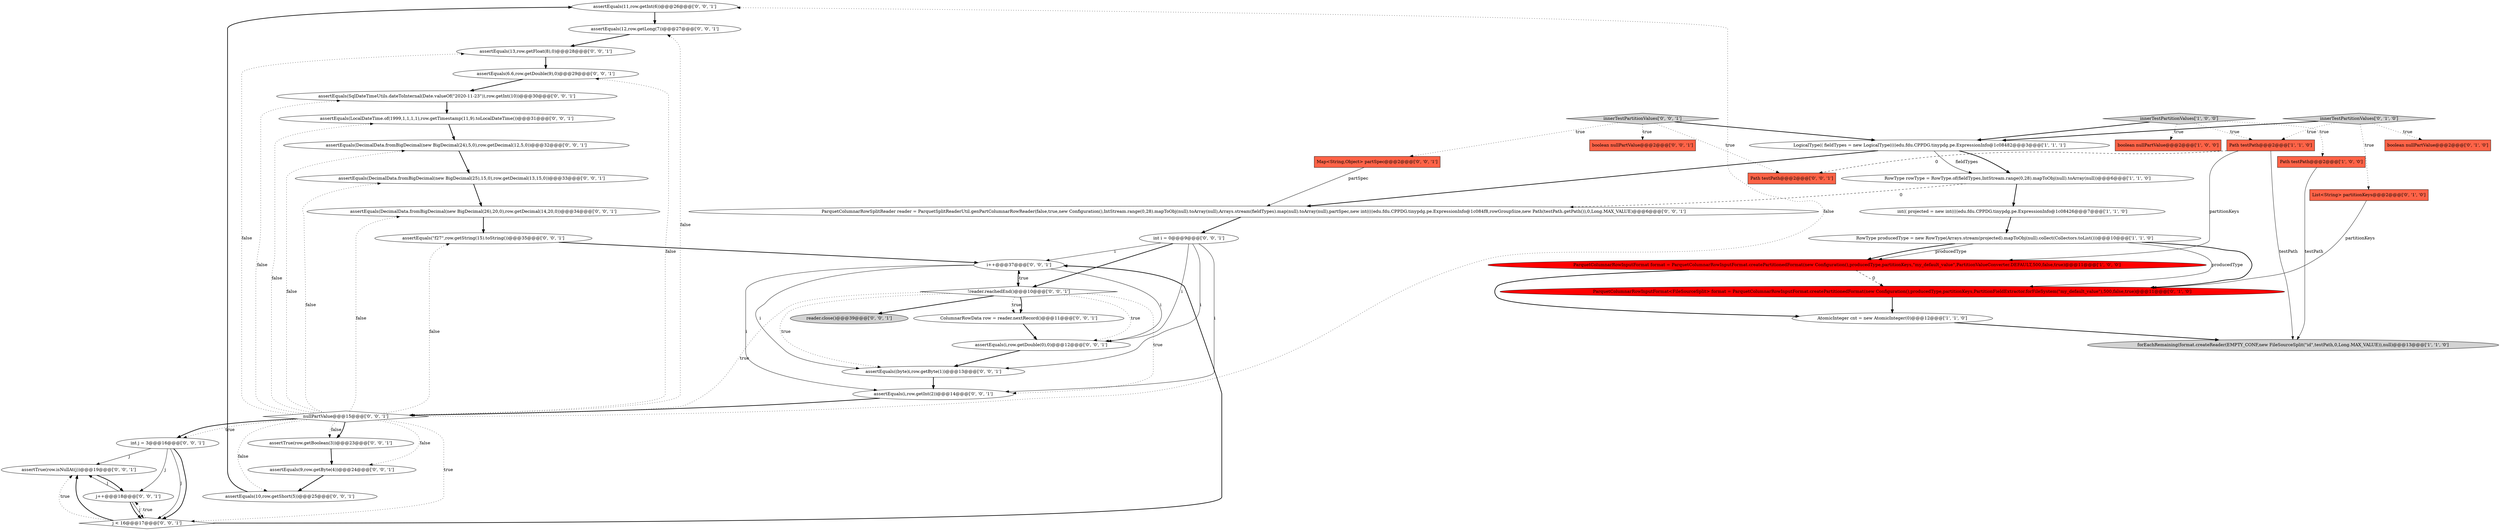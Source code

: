digraph {
18 [style = filled, label = "assertEquals(11,row.getInt(6))@@@26@@@['0', '0', '1']", fillcolor = white, shape = ellipse image = "AAA0AAABBB3BBB"];
7 [style = filled, label = "boolean nullPartValue@@@2@@@['1', '0', '0']", fillcolor = tomato, shape = box image = "AAA0AAABBB1BBB"];
30 [style = filled, label = "assertEquals(6.6,row.getDouble(9),0)@@@29@@@['0', '0', '1']", fillcolor = white, shape = ellipse image = "AAA0AAABBB3BBB"];
43 [style = filled, label = "Path testPath@@@2@@@['0', '0', '1']", fillcolor = tomato, shape = box image = "AAA0AAABBB3BBB"];
16 [style = filled, label = "assertEquals(DecimalData.fromBigDecimal(new BigDecimal(25),15,0),row.getDecimal(13,15,0))@@@33@@@['0', '0', '1']", fillcolor = white, shape = ellipse image = "AAA0AAABBB3BBB"];
38 [style = filled, label = "assertTrue(row.isNullAt(j))@@@19@@@['0', '0', '1']", fillcolor = white, shape = ellipse image = "AAA0AAABBB3BBB"];
3 [style = filled, label = "RowType rowType = RowType.of(fieldTypes,IntStream.range(0,28).mapToObj(null).toArray(null))@@@6@@@['1', '1', '0']", fillcolor = white, shape = ellipse image = "AAA0AAABBB1BBB"];
15 [style = filled, label = "assertEquals(DecimalData.fromBigDecimal(new BigDecimal(26),20,0),row.getDecimal(14,20,0))@@@34@@@['0', '0', '1']", fillcolor = white, shape = ellipse image = "AAA0AAABBB3BBB"];
25 [style = filled, label = "assertEquals(LocalDateTime.of(1999,1,1,1,1),row.getTimestamp(11,9).toLocalDateTime())@@@31@@@['0', '0', '1']", fillcolor = white, shape = ellipse image = "AAA0AAABBB3BBB"];
34 [style = filled, label = "assertEquals(i,row.getInt(2))@@@14@@@['0', '0', '1']", fillcolor = white, shape = ellipse image = "AAA0AAABBB3BBB"];
2 [style = filled, label = "forEachRemaining(format.createReader(EMPTY_CONF,new FileSourceSplit(\"id\",testPath,0,Long.MAX_VALUE)),null)@@@13@@@['1', '1', '0']", fillcolor = lightgray, shape = ellipse image = "AAA0AAABBB1BBB"];
5 [style = filled, label = "innerTestPartitionValues['1', '0', '0']", fillcolor = lightgray, shape = diamond image = "AAA0AAABBB1BBB"];
31 [style = filled, label = "i++@@@37@@@['0', '0', '1']", fillcolor = white, shape = ellipse image = "AAA0AAABBB3BBB"];
41 [style = filled, label = "reader.close()@@@39@@@['0', '0', '1']", fillcolor = lightgray, shape = ellipse image = "AAA0AAABBB3BBB"];
10 [style = filled, label = "AtomicInteger cnt = new AtomicInteger(0)@@@12@@@['1', '1', '0']", fillcolor = white, shape = ellipse image = "AAA0AAABBB1BBB"];
40 [style = filled, label = "assertEquals(\"f27\",row.getString(15).toString())@@@35@@@['0', '0', '1']", fillcolor = white, shape = ellipse image = "AAA0AAABBB3BBB"];
42 [style = filled, label = "innerTestPartitionValues['0', '0', '1']", fillcolor = lightgray, shape = diamond image = "AAA0AAABBB3BBB"];
28 [style = filled, label = "nullPartValue@@@15@@@['0', '0', '1']", fillcolor = white, shape = diamond image = "AAA0AAABBB3BBB"];
26 [style = filled, label = "j < 16@@@17@@@['0', '0', '1']", fillcolor = white, shape = diamond image = "AAA0AAABBB3BBB"];
9 [style = filled, label = "Path testPath@@@2@@@['1', '1', '0']", fillcolor = tomato, shape = box image = "AAA0AAABBB1BBB"];
37 [style = filled, label = "ColumnarRowData row = reader.nextRecord()@@@11@@@['0', '0', '1']", fillcolor = white, shape = ellipse image = "AAA0AAABBB3BBB"];
17 [style = filled, label = "assertEquals(SqlDateTimeUtils.dateToInternal(Date.valueOf(\"2020-11-23\")),row.getInt(10))@@@30@@@['0', '0', '1']", fillcolor = white, shape = ellipse image = "AAA0AAABBB3BBB"];
32 [style = filled, label = "assertTrue(row.getBoolean(3))@@@23@@@['0', '0', '1']", fillcolor = white, shape = ellipse image = "AAA0AAABBB3BBB"];
6 [style = filled, label = "Path testPath@@@2@@@['1', '0', '0']", fillcolor = tomato, shape = box image = "AAA0AAABBB1BBB"];
11 [style = filled, label = "List<String> partitionKeys@@@2@@@['0', '1', '0']", fillcolor = tomato, shape = box image = "AAA0AAABBB2BBB"];
20 [style = filled, label = "int i = 0@@@9@@@['0', '0', '1']", fillcolor = white, shape = ellipse image = "AAA0AAABBB3BBB"];
44 [style = filled, label = "int j = 3@@@16@@@['0', '0', '1']", fillcolor = white, shape = ellipse image = "AAA0AAABBB3BBB"];
24 [style = filled, label = "ParquetColumnarRowSplitReader reader = ParquetSplitReaderUtil.genPartColumnarRowReader(false,true,new Configuration(),IntStream.range(0,28).mapToObj(null).toArray(null),Arrays.stream(fieldTypes).map(null).toArray(null),partSpec,new int((((edu.fdu.CPPDG.tinypdg.pe.ExpressionInfo@1c084f8,rowGroupSize,new Path(testPath.getPath()),0,Long.MAX_VALUE)@@@6@@@['0', '0', '1']", fillcolor = white, shape = ellipse image = "AAA0AAABBB3BBB"];
14 [style = filled, label = "innerTestPartitionValues['0', '1', '0']", fillcolor = lightgray, shape = diamond image = "AAA0AAABBB2BBB"];
33 [style = filled, label = "assertEquals(i,row.getDouble(0),0)@@@12@@@['0', '0', '1']", fillcolor = white, shape = ellipse image = "AAA0AAABBB3BBB"];
19 [style = filled, label = "!reader.reachedEnd()@@@10@@@['0', '0', '1']", fillcolor = white, shape = diamond image = "AAA0AAABBB3BBB"];
4 [style = filled, label = "int(( projected = new int((((edu.fdu.CPPDG.tinypdg.pe.ExpressionInfo@1c08426@@@7@@@['1', '1', '0']", fillcolor = white, shape = ellipse image = "AAA0AAABBB1BBB"];
1 [style = filled, label = "ParquetColumnarRowInputFormat format = ParquetColumnarRowInputFormat.createPartitionedFormat(new Configuration(),producedType,partitionKeys,\"my_default_value\",PartitionValueConverter.DEFAULT,500,false,true)@@@11@@@['1', '0', '0']", fillcolor = red, shape = ellipse image = "AAA1AAABBB1BBB"];
12 [style = filled, label = "boolean nullPartValue@@@2@@@['0', '1', '0']", fillcolor = tomato, shape = box image = "AAA0AAABBB2BBB"];
22 [style = filled, label = "assertEquals(13,row.getFloat(8),0)@@@28@@@['0', '0', '1']", fillcolor = white, shape = ellipse image = "AAA0AAABBB3BBB"];
35 [style = filled, label = "assertEquals(9,row.getByte(4))@@@24@@@['0', '0', '1']", fillcolor = white, shape = ellipse image = "AAA0AAABBB3BBB"];
8 [style = filled, label = "LogicalType(( fieldTypes = new LogicalType((((edu.fdu.CPPDG.tinypdg.pe.ExpressionInfo@1c08482@@@3@@@['1', '1', '1']", fillcolor = white, shape = ellipse image = "AAA0AAABBB1BBB"];
0 [style = filled, label = "RowType producedType = new RowType(Arrays.stream(projected).mapToObj(null).collect(Collectors.toList()))@@@10@@@['1', '1', '0']", fillcolor = white, shape = ellipse image = "AAA0AAABBB1BBB"];
45 [style = filled, label = "assertEquals(DecimalData.fromBigDecimal(new BigDecimal(24),5,0),row.getDecimal(12,5,0))@@@32@@@['0', '0', '1']", fillcolor = white, shape = ellipse image = "AAA0AAABBB3BBB"];
13 [style = filled, label = "ParquetColumnarRowInputFormat<FileSourceSplit> format = ParquetColumnarRowInputFormat.createPartitionedFormat(new Configuration(),producedType,partitionKeys,PartitionFieldExtractor.forFileSystem(\"my_default_value\"),500,false,true)@@@11@@@['0', '1', '0']", fillcolor = red, shape = ellipse image = "AAA1AAABBB2BBB"];
39 [style = filled, label = "assertEquals(12,row.getLong(7))@@@27@@@['0', '0', '1']", fillcolor = white, shape = ellipse image = "AAA0AAABBB3BBB"];
29 [style = filled, label = "j++@@@18@@@['0', '0', '1']", fillcolor = white, shape = ellipse image = "AAA0AAABBB3BBB"];
23 [style = filled, label = "boolean nullPartValue@@@2@@@['0', '0', '1']", fillcolor = tomato, shape = box image = "AAA0AAABBB3BBB"];
21 [style = filled, label = "assertEquals((byte)i,row.getByte(1))@@@13@@@['0', '0', '1']", fillcolor = white, shape = ellipse image = "AAA0AAABBB3BBB"];
27 [style = filled, label = "assertEquals(10,row.getShort(5))@@@25@@@['0', '0', '1']", fillcolor = white, shape = ellipse image = "AAA0AAABBB3BBB"];
36 [style = filled, label = "Map<String,Object> partSpec@@@2@@@['0', '0', '1']", fillcolor = tomato, shape = box image = "AAA0AAABBB3BBB"];
32->35 [style = bold, label=""];
17->25 [style = bold, label=""];
44->26 [style = solid, label="j"];
0->13 [style = bold, label=""];
25->45 [style = bold, label=""];
44->38 [style = solid, label="j"];
3->4 [style = bold, label=""];
22->30 [style = bold, label=""];
31->34 [style = solid, label="i"];
44->29 [style = solid, label="j"];
31->33 [style = solid, label="i"];
5->9 [style = dotted, label="true"];
14->11 [style = dotted, label="true"];
42->23 [style = dotted, label="true"];
40->31 [style = bold, label=""];
37->33 [style = bold, label=""];
28->35 [style = dotted, label="false"];
14->12 [style = dotted, label="true"];
20->21 [style = solid, label="i"];
3->24 [style = dashed, label="0"];
0->13 [style = solid, label="producedType"];
42->36 [style = dotted, label="true"];
5->6 [style = dotted, label="true"];
19->33 [style = dotted, label="true"];
19->21 [style = dotted, label="true"];
28->18 [style = dotted, label="false"];
19->37 [style = dotted, label="true"];
20->33 [style = solid, label="i"];
29->26 [style = solid, label="j"];
8->3 [style = solid, label="fieldTypes"];
4->0 [style = bold, label=""];
19->37 [style = bold, label=""];
29->26 [style = bold, label=""];
39->22 [style = bold, label=""];
24->20 [style = bold, label=""];
28->16 [style = dotted, label="false"];
28->44 [style = dotted, label="true"];
19->41 [style = bold, label=""];
5->7 [style = dotted, label="true"];
42->43 [style = dotted, label="true"];
10->2 [style = bold, label=""];
14->8 [style = bold, label=""];
20->19 [style = bold, label=""];
36->24 [style = solid, label="partSpec"];
31->21 [style = solid, label="i"];
28->17 [style = dotted, label="false"];
8->24 [style = bold, label=""];
13->10 [style = bold, label=""];
6->2 [style = solid, label="testPath"];
27->18 [style = bold, label=""];
19->34 [style = dotted, label="true"];
30->17 [style = bold, label=""];
42->8 [style = bold, label=""];
8->3 [style = bold, label=""];
21->34 [style = bold, label=""];
0->1 [style = solid, label="producedType"];
45->16 [style = bold, label=""];
9->2 [style = solid, label="testPath"];
9->1 [style = solid, label="partitionKeys"];
28->32 [style = dotted, label="false"];
28->25 [style = dotted, label="false"];
20->31 [style = solid, label="i"];
28->40 [style = dotted, label="false"];
28->32 [style = bold, label=""];
9->43 [style = dashed, label="0"];
34->28 [style = bold, label=""];
19->28 [style = dotted, label="true"];
26->31 [style = bold, label=""];
26->38 [style = dotted, label="true"];
18->39 [style = bold, label=""];
0->1 [style = bold, label=""];
15->40 [style = bold, label=""];
20->34 [style = solid, label="i"];
31->19 [style = bold, label=""];
19->31 [style = dotted, label="true"];
29->38 [style = solid, label="j"];
28->39 [style = dotted, label="false"];
16->15 [style = bold, label=""];
5->8 [style = bold, label=""];
35->27 [style = bold, label=""];
28->45 [style = dotted, label="false"];
38->29 [style = bold, label=""];
1->13 [style = dashed, label="0"];
26->38 [style = bold, label=""];
44->26 [style = bold, label=""];
28->15 [style = dotted, label="false"];
11->13 [style = solid, label="partitionKeys"];
28->26 [style = dotted, label="true"];
28->22 [style = dotted, label="false"];
28->44 [style = bold, label=""];
28->27 [style = dotted, label="false"];
26->29 [style = dotted, label="true"];
14->9 [style = dotted, label="true"];
33->21 [style = bold, label=""];
1->10 [style = bold, label=""];
28->30 [style = dotted, label="false"];
}
